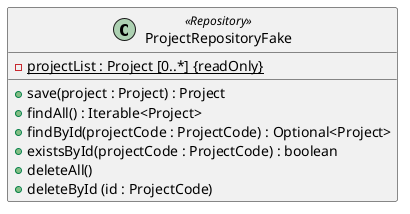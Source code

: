 @startuml

class ProjectRepositoryFake<<Repository>> {
    - projectList : Project [0..*] {readOnly} {static}

    + save(project : Project) : Project
    + findAll() : Iterable<Project>
    + findById(projectCode : ProjectCode) : Optional<Project>
    + existsById(projectCode : ProjectCode) : boolean
    + deleteAll()
    + deleteById (id : ProjectCode)
}

@enduml